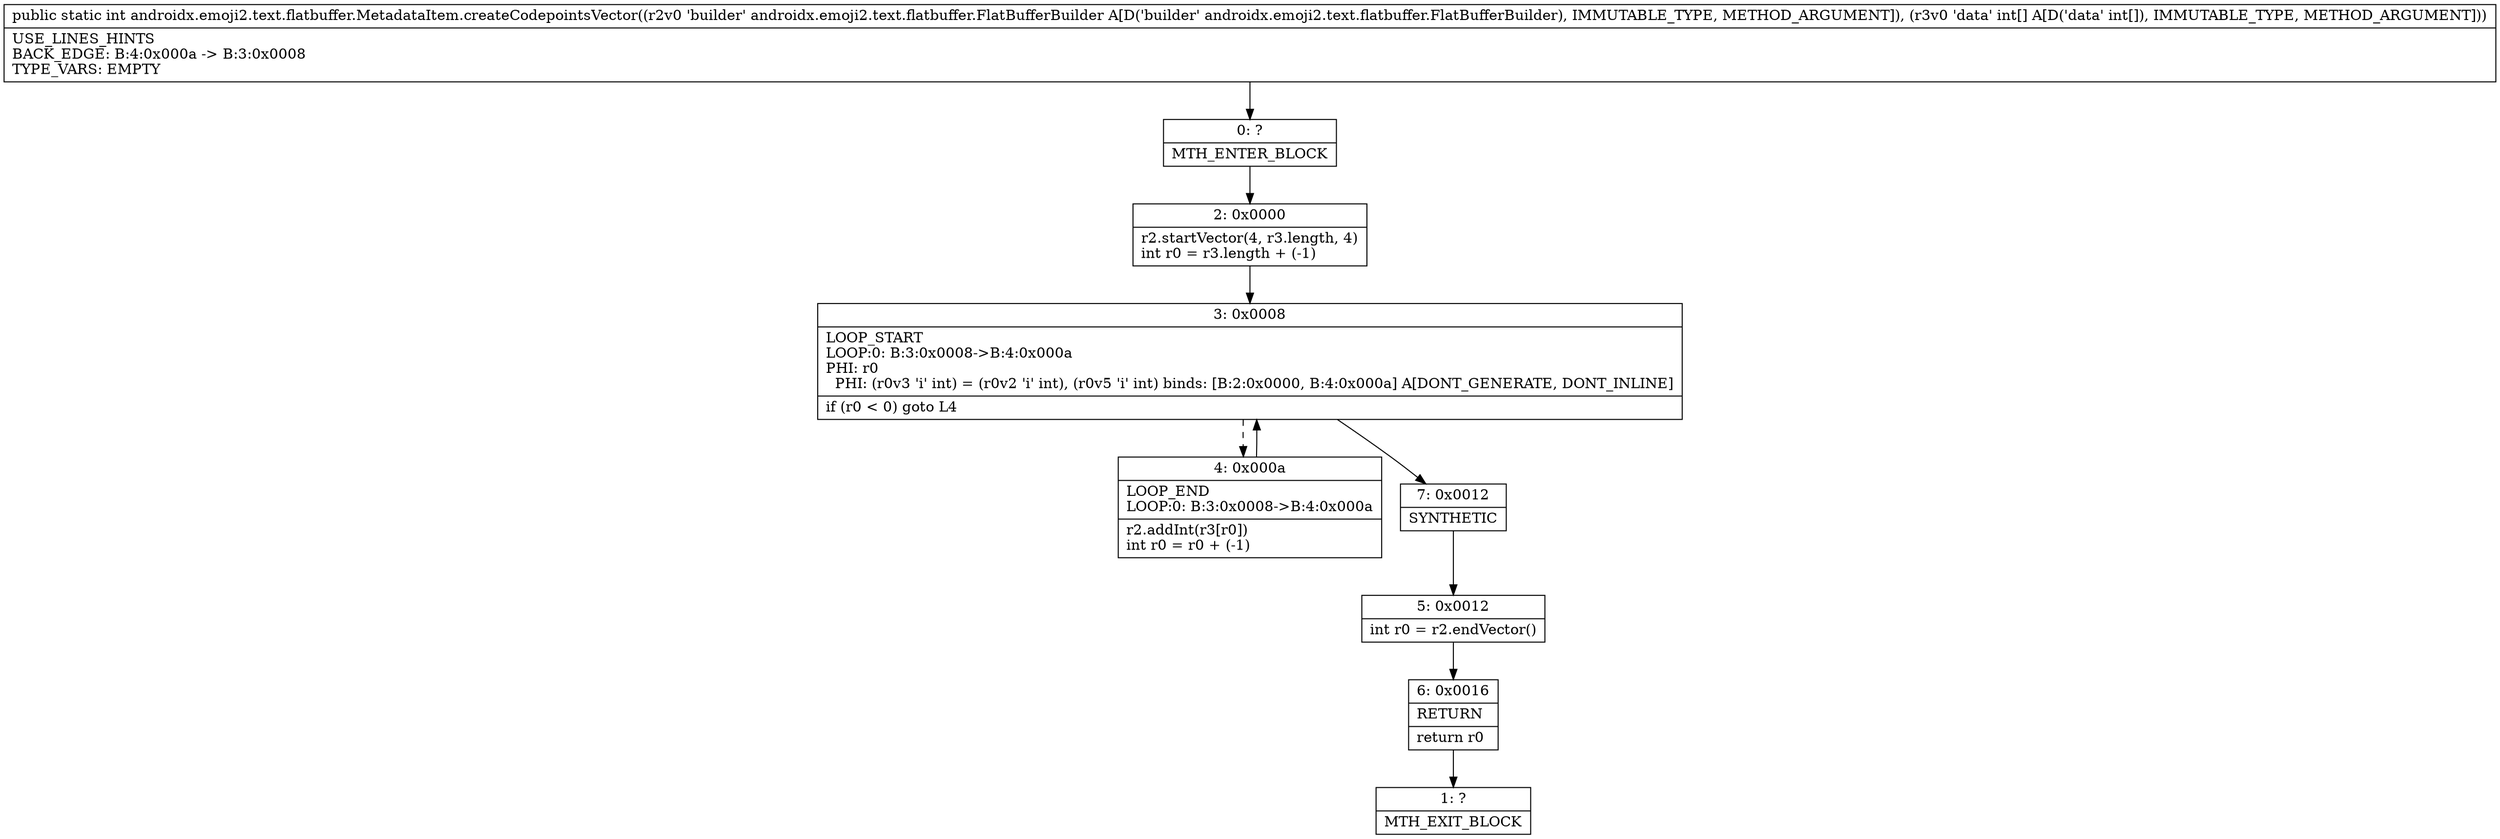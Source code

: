 digraph "CFG forandroidx.emoji2.text.flatbuffer.MetadataItem.createCodepointsVector(Landroidx\/emoji2\/text\/flatbuffer\/FlatBufferBuilder;[I)I" {
Node_0 [shape=record,label="{0\:\ ?|MTH_ENTER_BLOCK\l}"];
Node_2 [shape=record,label="{2\:\ 0x0000|r2.startVector(4, r3.length, 4)\lint r0 = r3.length + (\-1)\l}"];
Node_3 [shape=record,label="{3\:\ 0x0008|LOOP_START\lLOOP:0: B:3:0x0008\-\>B:4:0x000a\lPHI: r0 \l  PHI: (r0v3 'i' int) = (r0v2 'i' int), (r0v5 'i' int) binds: [B:2:0x0000, B:4:0x000a] A[DONT_GENERATE, DONT_INLINE]\l|if (r0 \< 0) goto L4\l}"];
Node_4 [shape=record,label="{4\:\ 0x000a|LOOP_END\lLOOP:0: B:3:0x0008\-\>B:4:0x000a\l|r2.addInt(r3[r0])\lint r0 = r0 + (\-1)\l}"];
Node_7 [shape=record,label="{7\:\ 0x0012|SYNTHETIC\l}"];
Node_5 [shape=record,label="{5\:\ 0x0012|int r0 = r2.endVector()\l}"];
Node_6 [shape=record,label="{6\:\ 0x0016|RETURN\l|return r0\l}"];
Node_1 [shape=record,label="{1\:\ ?|MTH_EXIT_BLOCK\l}"];
MethodNode[shape=record,label="{public static int androidx.emoji2.text.flatbuffer.MetadataItem.createCodepointsVector((r2v0 'builder' androidx.emoji2.text.flatbuffer.FlatBufferBuilder A[D('builder' androidx.emoji2.text.flatbuffer.FlatBufferBuilder), IMMUTABLE_TYPE, METHOD_ARGUMENT]), (r3v0 'data' int[] A[D('data' int[]), IMMUTABLE_TYPE, METHOD_ARGUMENT]))  | USE_LINES_HINTS\lBACK_EDGE: B:4:0x000a \-\> B:3:0x0008\lTYPE_VARS: EMPTY\l}"];
MethodNode -> Node_0;Node_0 -> Node_2;
Node_2 -> Node_3;
Node_3 -> Node_4[style=dashed];
Node_3 -> Node_7;
Node_4 -> Node_3;
Node_7 -> Node_5;
Node_5 -> Node_6;
Node_6 -> Node_1;
}

